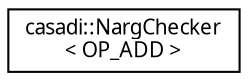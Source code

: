 digraph "Graphical Class Hierarchy"
{
  edge [fontname="FreeSans.ttf",fontsize="10",labelfontname="FreeSans.ttf",labelfontsize="10"];
  node [fontname="FreeSans.ttf",fontsize="10",shape=record];
  rankdir="LR";
  Node1 [label="casadi::NargChecker\l\< OP_ADD \>",height=0.2,width=0.4,color="black", fillcolor="white", style="filled",URL="$d5/d9d/structcasadi_1_1NargChecker_3_01OP__ADD_01_4.html"];
}
